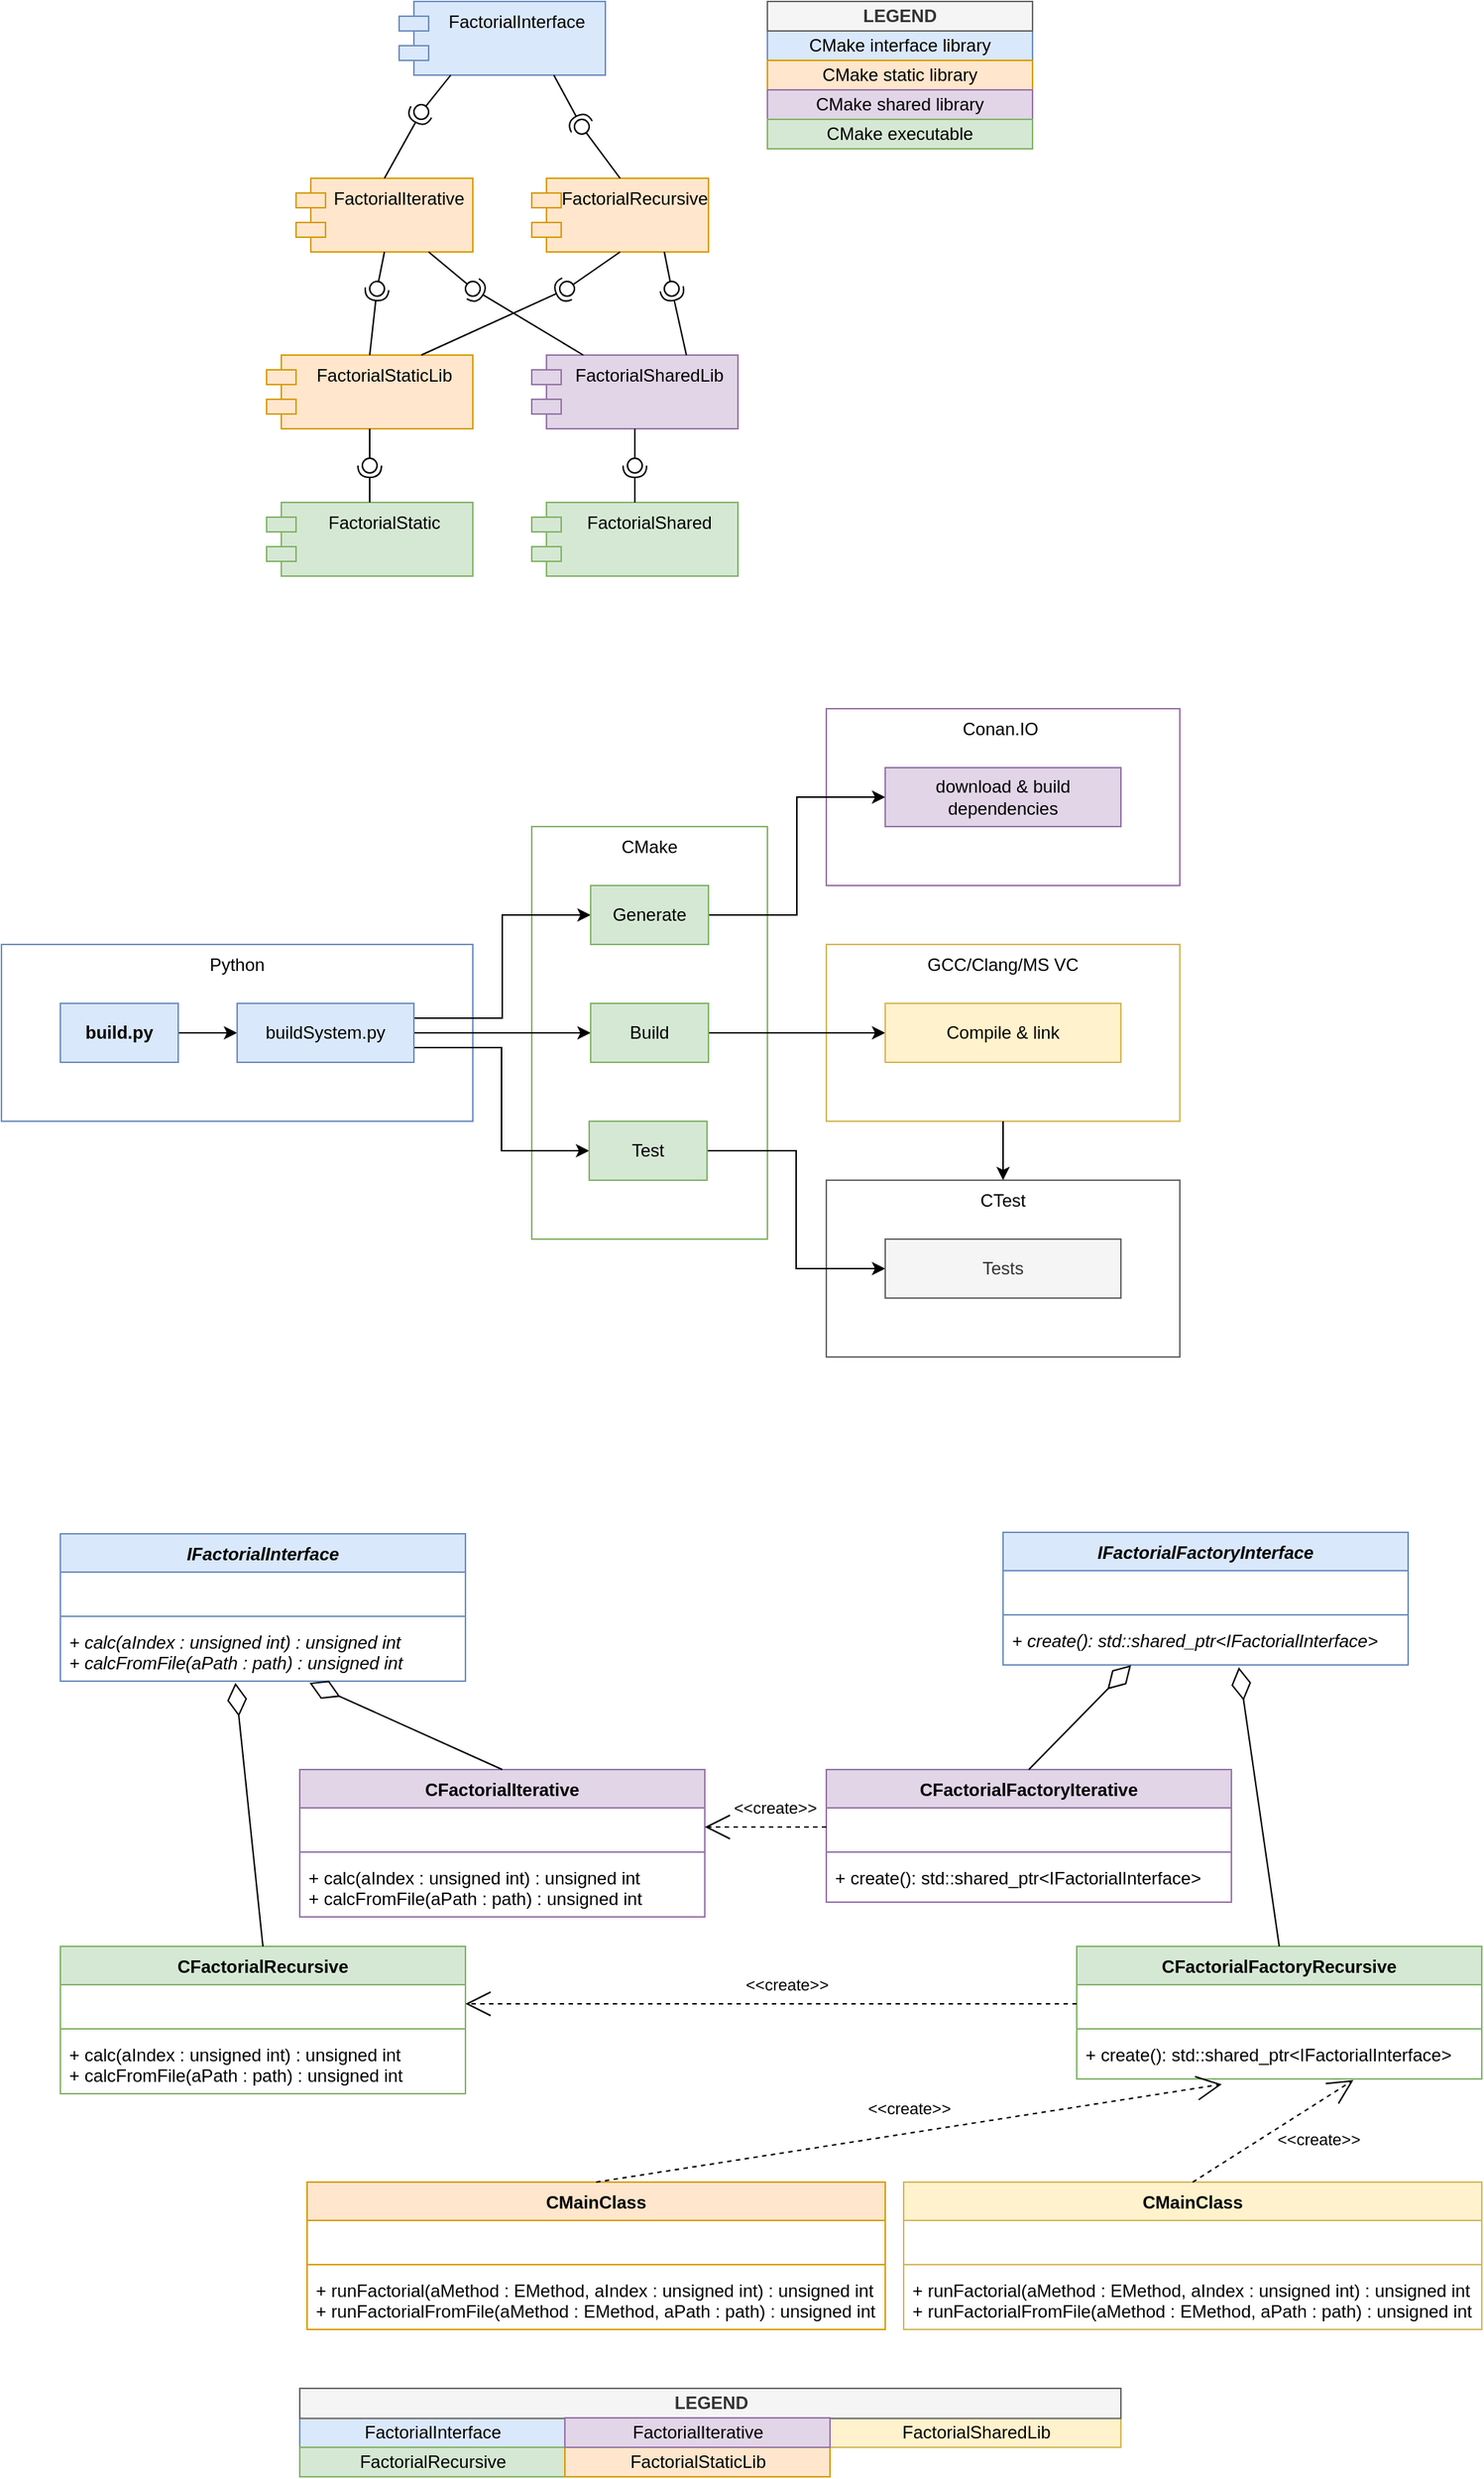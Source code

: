 <mxfile version="13.10.1" type="google"><diagram id="lInVMedUERwrtsSfpmGo" name="Page-1"><mxGraphModel dx="1221" dy="645" grid="1" gridSize="10" guides="1" tooltips="1" connect="1" arrows="1" fold="1" page="1" pageScale="1" pageWidth="827" pageHeight="1169" math="0" shadow="0"><root><mxCell id="0"/><mxCell id="1" parent="0"/><mxCell id="mzY53KdGo-DMP7qYJIg0-21" value="CTest" style="rounded=0;whiteSpace=wrap;html=1;verticalAlign=top;strokeColor=#666666;" parent="1" vertex="1"><mxGeometry x="600" y="840" width="240" height="120" as="geometry"/></mxCell><mxCell id="mzY53KdGo-DMP7qYJIg0-20" value="GCC/Clang/MS VC" style="rounded=0;whiteSpace=wrap;html=1;verticalAlign=top;strokeColor=#D6B656;" parent="1" vertex="1"><mxGeometry x="600" y="680" width="240" height="120" as="geometry"/></mxCell><mxCell id="mzY53KdGo-DMP7qYJIg0-17" value="Conan.IO&amp;nbsp;" style="rounded=0;whiteSpace=wrap;html=1;verticalAlign=top;strokeColor=#9673A6;" parent="1" vertex="1"><mxGeometry x="600" y="520" width="240" height="120" as="geometry"/></mxCell><mxCell id="mzY53KdGo-DMP7qYJIg0-12" value="CMake" style="rounded=0;whiteSpace=wrap;html=1;verticalAlign=top;strokeColor=#82B366;" parent="1" vertex="1"><mxGeometry x="400" y="600" width="160" height="280" as="geometry"/></mxCell><mxCell id="mzY53KdGo-DMP7qYJIg0-11" value="Python" style="rounded=0;whiteSpace=wrap;html=1;horizontal=1;verticalAlign=top;strokeColor=#6C8EBF;" parent="1" vertex="1"><mxGeometry x="40" y="680" width="320" height="120" as="geometry"/></mxCell><mxCell id="V7ytgwm0Fi1QXem7-BRz-1" value="FactorialShared" style="shape=module;align=left;spacingLeft=20;align=center;verticalAlign=top;fillColor=#d5e8d4;strokeColor=#82b366;" parent="1" vertex="1"><mxGeometry x="400" y="380" width="140" height="50" as="geometry"/></mxCell><mxCell id="V7ytgwm0Fi1QXem7-BRz-2" value="FactorialStatic" style="shape=module;align=left;spacingLeft=20;align=center;verticalAlign=top;fillColor=#d5e8d4;strokeColor=#82b366;" parent="1" vertex="1"><mxGeometry x="220" y="380" width="140" height="50" as="geometry"/></mxCell><mxCell id="V7ytgwm0Fi1QXem7-BRz-3" value="FactorialIterative" style="shape=module;align=left;spacingLeft=20;align=center;verticalAlign=top;fillColor=#ffe6cc;strokeColor=#d79b00;" parent="1" vertex="1"><mxGeometry x="240" y="160" width="120" height="50" as="geometry"/></mxCell><mxCell id="V7ytgwm0Fi1QXem7-BRz-4" value="FactorialInterface" style="shape=module;align=left;spacingLeft=20;align=center;verticalAlign=top;fillColor=#dae8fc;strokeColor=#6c8ebf;" parent="1" vertex="1"><mxGeometry x="310" y="40" width="140" height="50" as="geometry"/></mxCell><mxCell id="V7ytgwm0Fi1QXem7-BRz-5" value="FactorialSharedLib" style="shape=module;align=left;spacingLeft=20;align=center;verticalAlign=top;fillColor=#e1d5e7;strokeColor=#9673a6;" parent="1" vertex="1"><mxGeometry x="400" y="280" width="140" height="50" as="geometry"/></mxCell><mxCell id="V7ytgwm0Fi1QXem7-BRz-6" value="FactorialRecursive" style="shape=module;align=left;spacingLeft=20;align=center;verticalAlign=top;fillColor=#ffe6cc;strokeColor=#d79b00;" parent="1" vertex="1"><mxGeometry x="400" y="160" width="120" height="50" as="geometry"/></mxCell><mxCell id="V7ytgwm0Fi1QXem7-BRz-8" value="FactorialStaticLib" style="shape=module;align=left;spacingLeft=20;align=center;verticalAlign=top;fillColor=#ffe6cc;strokeColor=#d79b00;" parent="1" vertex="1"><mxGeometry x="220" y="280" width="140" height="50" as="geometry"/></mxCell><mxCell id="V7ytgwm0Fi1QXem7-BRz-9" value="" style="rounded=0;orthogonalLoop=1;jettySize=auto;html=1;endArrow=none;endFill=0;exitX=0.25;exitY=1;exitDx=0;exitDy=0;" parent="1" source="V7ytgwm0Fi1QXem7-BRz-4" target="V7ytgwm0Fi1QXem7-BRz-11" edge="1"><mxGeometry relative="1" as="geometry"><mxPoint x="80" y="165" as="sourcePoint"/></mxGeometry></mxCell><mxCell id="V7ytgwm0Fi1QXem7-BRz-10" value="" style="rounded=0;orthogonalLoop=1;jettySize=auto;html=1;endArrow=halfCircle;endFill=0;entryX=0.5;entryY=0.5;entryDx=0;entryDy=0;endSize=6;strokeWidth=1;exitX=0.5;exitY=0;exitDx=0;exitDy=0;" parent="1" source="V7ytgwm0Fi1QXem7-BRz-3" target="V7ytgwm0Fi1QXem7-BRz-11" edge="1"><mxGeometry relative="1" as="geometry"><mxPoint x="120" y="165" as="sourcePoint"/></mxGeometry></mxCell><mxCell id="V7ytgwm0Fi1QXem7-BRz-11" value="" style="ellipse;whiteSpace=wrap;html=1;fontFamily=Helvetica;fontSize=12;fontColor=#000000;align=center;strokeColor=#000000;fillColor=#ffffff;points=[];aspect=fixed;resizable=0;" parent="1" vertex="1"><mxGeometry x="320" y="110" width="10" height="10" as="geometry"/></mxCell><mxCell id="j9mUK_Rc50bHEVomWCn9-1" value="" style="rounded=0;orthogonalLoop=1;jettySize=auto;html=1;endArrow=none;endFill=0;exitX=0.5;exitY=0;exitDx=0;exitDy=0;" parent="1" source="V7ytgwm0Fi1QXem7-BRz-6" target="j9mUK_Rc50bHEVomWCn9-3" edge="1"><mxGeometry relative="1" as="geometry"><mxPoint x="414" y="125" as="sourcePoint"/></mxGeometry></mxCell><mxCell id="j9mUK_Rc50bHEVomWCn9-2" value="" style="rounded=0;orthogonalLoop=1;jettySize=auto;html=1;endArrow=halfCircle;endFill=0;entryX=0.5;entryY=0.5;entryDx=0;entryDy=0;endSize=6;strokeWidth=1;exitX=0.75;exitY=1;exitDx=0;exitDy=0;" parent="1" source="V7ytgwm0Fi1QXem7-BRz-4" target="j9mUK_Rc50bHEVomWCn9-3" edge="1"><mxGeometry relative="1" as="geometry"><mxPoint x="454" y="125" as="sourcePoint"/></mxGeometry></mxCell><mxCell id="j9mUK_Rc50bHEVomWCn9-3" value="" style="ellipse;whiteSpace=wrap;html=1;fontFamily=Helvetica;fontSize=12;fontColor=#000000;align=center;strokeColor=#000000;fillColor=#ffffff;points=[];aspect=fixed;resizable=0;" parent="1" vertex="1"><mxGeometry x="429" y="120" width="10" height="10" as="geometry"/></mxCell><mxCell id="j9mUK_Rc50bHEVomWCn9-4" value="" style="rounded=0;orthogonalLoop=1;jettySize=auto;html=1;endArrow=none;endFill=0;exitX=0.5;exitY=1;exitDx=0;exitDy=0;" parent="1" source="V7ytgwm0Fi1QXem7-BRz-6" target="j9mUK_Rc50bHEVomWCn9-6" edge="1"><mxGeometry relative="1" as="geometry"><mxPoint x="150" y="255" as="sourcePoint"/></mxGeometry></mxCell><mxCell id="j9mUK_Rc50bHEVomWCn9-5" value="" style="rounded=0;orthogonalLoop=1;jettySize=auto;html=1;endArrow=halfCircle;endFill=0;entryX=0.5;entryY=0.5;entryDx=0;entryDy=0;endSize=6;strokeWidth=1;exitX=0.75;exitY=0;exitDx=0;exitDy=0;" parent="1" source="V7ytgwm0Fi1QXem7-BRz-8" target="j9mUK_Rc50bHEVomWCn9-6" edge="1"><mxGeometry relative="1" as="geometry"><mxPoint x="190" y="255" as="sourcePoint"/></mxGeometry></mxCell><mxCell id="j9mUK_Rc50bHEVomWCn9-6" value="" style="ellipse;whiteSpace=wrap;html=1;fontFamily=Helvetica;fontSize=12;fontColor=#000000;align=center;strokeColor=#000000;fillColor=#ffffff;points=[];aspect=fixed;resizable=0;" parent="1" vertex="1"><mxGeometry x="419" y="230" width="10" height="10" as="geometry"/></mxCell><mxCell id="j9mUK_Rc50bHEVomWCn9-7" value="" style="rounded=0;orthogonalLoop=1;jettySize=auto;html=1;endArrow=none;endFill=0;exitX=0.75;exitY=1;exitDx=0;exitDy=0;" parent="1" source="V7ytgwm0Fi1QXem7-BRz-3" target="j9mUK_Rc50bHEVomWCn9-9" edge="1"><mxGeometry relative="1" as="geometry"><mxPoint x="190" y="255" as="sourcePoint"/></mxGeometry></mxCell><mxCell id="j9mUK_Rc50bHEVomWCn9-8" value="" style="rounded=0;orthogonalLoop=1;jettySize=auto;html=1;endArrow=halfCircle;endFill=0;entryX=0.5;entryY=0.5;entryDx=0;entryDy=0;endSize=6;strokeWidth=1;exitX=0.25;exitY=0;exitDx=0;exitDy=0;" parent="1" source="V7ytgwm0Fi1QXem7-BRz-5" target="j9mUK_Rc50bHEVomWCn9-9" edge="1"><mxGeometry relative="1" as="geometry"><mxPoint x="270" y="270" as="sourcePoint"/></mxGeometry></mxCell><mxCell id="j9mUK_Rc50bHEVomWCn9-9" value="" style="ellipse;whiteSpace=wrap;html=1;fontFamily=Helvetica;fontSize=12;fontColor=#000000;align=center;strokeColor=#000000;fillColor=#ffffff;points=[];aspect=fixed;resizable=0;" parent="1" vertex="1"><mxGeometry x="355" y="230" width="10" height="10" as="geometry"/></mxCell><mxCell id="j9mUK_Rc50bHEVomWCn9-10" value="" style="rounded=0;orthogonalLoop=1;jettySize=auto;html=1;endArrow=none;endFill=0;exitX=0.5;exitY=1;exitDx=0;exitDy=0;" parent="1" source="V7ytgwm0Fi1QXem7-BRz-3" target="j9mUK_Rc50bHEVomWCn9-12" edge="1"><mxGeometry relative="1" as="geometry"><mxPoint x="210" y="255" as="sourcePoint"/></mxGeometry></mxCell><mxCell id="j9mUK_Rc50bHEVomWCn9-11" value="" style="rounded=0;orthogonalLoop=1;jettySize=auto;html=1;endArrow=halfCircle;endFill=0;entryX=0.5;entryY=0.5;entryDx=0;entryDy=0;endSize=6;strokeWidth=1;exitX=0.5;exitY=0;exitDx=0;exitDy=0;" parent="1" source="V7ytgwm0Fi1QXem7-BRz-8" target="j9mUK_Rc50bHEVomWCn9-12" edge="1"><mxGeometry relative="1" as="geometry"><mxPoint x="250" y="255" as="sourcePoint"/></mxGeometry></mxCell><mxCell id="j9mUK_Rc50bHEVomWCn9-12" value="" style="ellipse;whiteSpace=wrap;html=1;fontFamily=Helvetica;fontSize=12;fontColor=#000000;align=center;strokeColor=#000000;fillColor=#ffffff;points=[];aspect=fixed;resizable=0;" parent="1" vertex="1"><mxGeometry x="290" y="230" width="10" height="10" as="geometry"/></mxCell><mxCell id="j9mUK_Rc50bHEVomWCn9-13" value="" style="rounded=0;orthogonalLoop=1;jettySize=auto;html=1;endArrow=none;endFill=0;exitX=0.75;exitY=1;exitDx=0;exitDy=0;" parent="1" source="V7ytgwm0Fi1QXem7-BRz-6" target="j9mUK_Rc50bHEVomWCn9-15" edge="1"><mxGeometry relative="1" as="geometry"><mxPoint x="560" y="265" as="sourcePoint"/></mxGeometry></mxCell><mxCell id="j9mUK_Rc50bHEVomWCn9-14" value="" style="rounded=0;orthogonalLoop=1;jettySize=auto;html=1;endArrow=halfCircle;endFill=0;entryX=0.5;entryY=0.5;entryDx=0;entryDy=0;endSize=6;strokeWidth=1;exitX=0.75;exitY=0;exitDx=0;exitDy=0;" parent="1" source="V7ytgwm0Fi1QXem7-BRz-5" target="j9mUK_Rc50bHEVomWCn9-15" edge="1"><mxGeometry relative="1" as="geometry"><mxPoint x="600" y="265" as="sourcePoint"/></mxGeometry></mxCell><mxCell id="j9mUK_Rc50bHEVomWCn9-15" value="" style="ellipse;whiteSpace=wrap;html=1;fontFamily=Helvetica;fontSize=12;fontColor=#000000;align=center;strokeColor=#000000;fillColor=#ffffff;points=[];aspect=fixed;resizable=0;" parent="1" vertex="1"><mxGeometry x="490" y="230" width="10" height="10" as="geometry"/></mxCell><mxCell id="j9mUK_Rc50bHEVomWCn9-16" value="" style="rounded=0;orthogonalLoop=1;jettySize=auto;html=1;endArrow=none;endFill=0;exitX=0.5;exitY=1;exitDx=0;exitDy=0;" parent="1" source="V7ytgwm0Fi1QXem7-BRz-8" target="j9mUK_Rc50bHEVomWCn9-18" edge="1"><mxGeometry relative="1" as="geometry"><mxPoint x="160" y="405" as="sourcePoint"/></mxGeometry></mxCell><mxCell id="j9mUK_Rc50bHEVomWCn9-17" value="" style="rounded=0;orthogonalLoop=1;jettySize=auto;html=1;endArrow=halfCircle;endFill=0;entryX=0.5;entryY=0.5;entryDx=0;entryDy=0;endSize=6;strokeWidth=1;exitX=0.5;exitY=0;exitDx=0;exitDy=0;" parent="1" source="V7ytgwm0Fi1QXem7-BRz-2" target="j9mUK_Rc50bHEVomWCn9-18" edge="1"><mxGeometry relative="1" as="geometry"><mxPoint x="200" y="405" as="sourcePoint"/></mxGeometry></mxCell><mxCell id="j9mUK_Rc50bHEVomWCn9-18" value="" style="ellipse;whiteSpace=wrap;html=1;fontFamily=Helvetica;fontSize=12;fontColor=#000000;align=center;strokeColor=#000000;fillColor=#ffffff;points=[];aspect=fixed;resizable=0;" parent="1" vertex="1"><mxGeometry x="285" y="350" width="10" height="10" as="geometry"/></mxCell><mxCell id="j9mUK_Rc50bHEVomWCn9-19" value="" style="rounded=0;orthogonalLoop=1;jettySize=auto;html=1;endArrow=none;endFill=0;exitX=0.5;exitY=1;exitDx=0;exitDy=0;" parent="1" source="V7ytgwm0Fi1QXem7-BRz-5" target="j9mUK_Rc50bHEVomWCn9-21" edge="1"><mxGeometry relative="1" as="geometry"><mxPoint x="429" y="465" as="sourcePoint"/></mxGeometry></mxCell><mxCell id="j9mUK_Rc50bHEVomWCn9-20" value="" style="rounded=0;orthogonalLoop=1;jettySize=auto;html=1;endArrow=halfCircle;endFill=0;entryX=0.5;entryY=0.5;entryDx=0;entryDy=0;endSize=6;strokeWidth=1;exitX=0.5;exitY=0;exitDx=0;exitDy=0;" parent="1" source="V7ytgwm0Fi1QXem7-BRz-1" target="j9mUK_Rc50bHEVomWCn9-21" edge="1"><mxGeometry relative="1" as="geometry"><mxPoint x="469" y="465" as="sourcePoint"/></mxGeometry></mxCell><mxCell id="j9mUK_Rc50bHEVomWCn9-21" value="" style="ellipse;whiteSpace=wrap;html=1;fontFamily=Helvetica;fontSize=12;fontColor=#000000;align=center;strokeColor=#000000;fillColor=#ffffff;points=[];aspect=fixed;resizable=0;" parent="1" vertex="1"><mxGeometry x="465" y="350" width="10" height="10" as="geometry"/></mxCell><mxCell id="j9mUK_Rc50bHEVomWCn9-22" value="CMake interface library" style="text;html=1;strokeColor=#6c8ebf;fillColor=#dae8fc;align=center;verticalAlign=middle;whiteSpace=wrap;rounded=0;" parent="1" vertex="1"><mxGeometry x="560" y="60" width="180" height="20" as="geometry"/></mxCell><mxCell id="j9mUK_Rc50bHEVomWCn9-23" value="CMake static library" style="text;html=1;strokeColor=#d79b00;fillColor=#ffe6cc;align=center;verticalAlign=middle;whiteSpace=wrap;rounded=0;" parent="1" vertex="1"><mxGeometry x="560" y="80" width="180" height="20" as="geometry"/></mxCell><mxCell id="j9mUK_Rc50bHEVomWCn9-24" value="CMake shared library" style="text;html=1;strokeColor=#9673a6;fillColor=#e1d5e7;align=center;verticalAlign=middle;whiteSpace=wrap;rounded=0;" parent="1" vertex="1"><mxGeometry x="560" y="100" width="180" height="20" as="geometry"/></mxCell><mxCell id="j9mUK_Rc50bHEVomWCn9-25" value="CMake executable" style="text;html=1;strokeColor=#82b366;fillColor=#d5e8d4;align=center;verticalAlign=middle;whiteSpace=wrap;rounded=0;" parent="1" vertex="1"><mxGeometry x="560" y="120" width="180" height="20" as="geometry"/></mxCell><mxCell id="j9mUK_Rc50bHEVomWCn9-26" value="LEGEND" style="text;html=1;align=center;verticalAlign=middle;whiteSpace=wrap;rounded=0;fillColor=#f5f5f5;strokeColor=#666666;fontColor=#333333;fontStyle=1" parent="1" vertex="1"><mxGeometry x="560" y="40" width="180" height="20" as="geometry"/></mxCell><mxCell id="mzY53KdGo-DMP7qYJIg0-10" style="edgeStyle=orthogonalEdgeStyle;rounded=0;orthogonalLoop=1;jettySize=auto;html=1;exitX=1;exitY=0.5;exitDx=0;exitDy=0;entryX=0;entryY=0.5;entryDx=0;entryDy=0;" parent="1" source="mzY53KdGo-DMP7qYJIg0-1" target="mzY53KdGo-DMP7qYJIg0-2" edge="1"><mxGeometry relative="1" as="geometry"/></mxCell><mxCell id="mzY53KdGo-DMP7qYJIg0-1" value="build.py" style="rounded=0;whiteSpace=wrap;html=1;fillColor=#dae8fc;strokeColor=#6c8ebf;fontStyle=1" parent="1" vertex="1"><mxGeometry x="80" y="720" width="80" height="40" as="geometry"/></mxCell><mxCell id="mzY53KdGo-DMP7qYJIg0-14" style="edgeStyle=orthogonalEdgeStyle;rounded=0;orthogonalLoop=1;jettySize=auto;html=1;exitX=1;exitY=0.25;exitDx=0;exitDy=0;entryX=0;entryY=0.5;entryDx=0;entryDy=0;" parent="1" source="mzY53KdGo-DMP7qYJIg0-2" target="mzY53KdGo-DMP7qYJIg0-3" edge="1"><mxGeometry relative="1" as="geometry"/></mxCell><mxCell id="mzY53KdGo-DMP7qYJIg0-15" style="edgeStyle=orthogonalEdgeStyle;rounded=0;orthogonalLoop=1;jettySize=auto;html=1;exitX=1;exitY=0.5;exitDx=0;exitDy=0;entryX=0;entryY=0.5;entryDx=0;entryDy=0;" parent="1" source="mzY53KdGo-DMP7qYJIg0-2" target="mzY53KdGo-DMP7qYJIg0-6" edge="1"><mxGeometry relative="1" as="geometry"/></mxCell><mxCell id="mzY53KdGo-DMP7qYJIg0-16" style="edgeStyle=orthogonalEdgeStyle;rounded=0;orthogonalLoop=1;jettySize=auto;html=1;exitX=1;exitY=0.75;exitDx=0;exitDy=0;entryX=0;entryY=0.5;entryDx=0;entryDy=0;" parent="1" source="mzY53KdGo-DMP7qYJIg0-2" target="mzY53KdGo-DMP7qYJIg0-8" edge="1"><mxGeometry relative="1" as="geometry"/></mxCell><mxCell id="mzY53KdGo-DMP7qYJIg0-2" value="buildSystem.py" style="rounded=0;whiteSpace=wrap;html=1;fillColor=#dae8fc;strokeColor=#6c8ebf;" parent="1" vertex="1"><mxGeometry x="200" y="720" width="120" height="40" as="geometry"/></mxCell><mxCell id="mzY53KdGo-DMP7qYJIg0-18" style="edgeStyle=orthogonalEdgeStyle;rounded=0;orthogonalLoop=1;jettySize=auto;html=1;exitX=1;exitY=0.5;exitDx=0;exitDy=0;entryX=0;entryY=0.5;entryDx=0;entryDy=0;" parent="1" source="mzY53KdGo-DMP7qYJIg0-3" target="mzY53KdGo-DMP7qYJIg0-4" edge="1"><mxGeometry relative="1" as="geometry"/></mxCell><mxCell id="mzY53KdGo-DMP7qYJIg0-3" value="Generate" style="rounded=0;whiteSpace=wrap;html=1;fillColor=#d5e8d4;strokeColor=#82b366;" parent="1" vertex="1"><mxGeometry x="440" y="640" width="80" height="40" as="geometry"/></mxCell><mxCell id="mzY53KdGo-DMP7qYJIg0-4" value="download &amp;amp; build dependencies" style="rounded=0;whiteSpace=wrap;html=1;fillColor=#e1d5e7;strokeColor=#9673a6;" parent="1" vertex="1"><mxGeometry x="640" y="560" width="160" height="40" as="geometry"/></mxCell><mxCell id="mzY53KdGo-DMP7qYJIg0-19" style="edgeStyle=orthogonalEdgeStyle;rounded=0;orthogonalLoop=1;jettySize=auto;html=1;exitX=1;exitY=0.5;exitDx=0;exitDy=0;entryX=0;entryY=0.5;entryDx=0;entryDy=0;" parent="1" source="mzY53KdGo-DMP7qYJIg0-6" target="mzY53KdGo-DMP7qYJIg0-7" edge="1"><mxGeometry relative="1" as="geometry"/></mxCell><mxCell id="mzY53KdGo-DMP7qYJIg0-6" value="Build" style="rounded=0;whiteSpace=wrap;html=1;fillColor=#d5e8d4;strokeColor=#82b366;" parent="1" vertex="1"><mxGeometry x="440" y="720" width="80" height="40" as="geometry"/></mxCell><mxCell id="mzY53KdGo-DMP7qYJIg0-7" value="Compile &amp;amp; link" style="rounded=0;whiteSpace=wrap;html=1;fillColor=#fff2cc;strokeColor=#d6b656;" parent="1" vertex="1"><mxGeometry x="640" y="720" width="160" height="40" as="geometry"/></mxCell><mxCell id="mzY53KdGo-DMP7qYJIg0-22" style="edgeStyle=orthogonalEdgeStyle;rounded=0;orthogonalLoop=1;jettySize=auto;html=1;exitX=1;exitY=0.5;exitDx=0;exitDy=0;entryX=0;entryY=0.5;entryDx=0;entryDy=0;" parent="1" source="mzY53KdGo-DMP7qYJIg0-8" target="mzY53KdGo-DMP7qYJIg0-9" edge="1"><mxGeometry relative="1" as="geometry"/></mxCell><mxCell id="mzY53KdGo-DMP7qYJIg0-8" value="Test" style="rounded=0;whiteSpace=wrap;html=1;fillColor=#d5e8d4;strokeColor=#82b366;" parent="1" vertex="1"><mxGeometry x="439" y="800" width="80" height="40" as="geometry"/></mxCell><mxCell id="mzY53KdGo-DMP7qYJIg0-9" value="Tests" style="rounded=0;whiteSpace=wrap;html=1;fillColor=#f5f5f5;strokeColor=#666666;fontColor=#333333;" parent="1" vertex="1"><mxGeometry x="640" y="880" width="160" height="40" as="geometry"/></mxCell><mxCell id="mzY53KdGo-DMP7qYJIg0-23" value="" style="endArrow=classic;html=1;entryX=0.5;entryY=0;entryDx=0;entryDy=0;exitX=0.5;exitY=1;exitDx=0;exitDy=0;" parent="1" source="mzY53KdGo-DMP7qYJIg0-20" target="mzY53KdGo-DMP7qYJIg0-21" edge="1"><mxGeometry width="50" height="50" relative="1" as="geometry"><mxPoint x="680" y="820" as="sourcePoint"/><mxPoint x="440" y="910" as="targetPoint"/></mxGeometry></mxCell><mxCell id="tCvfbF3onOK0GMTg5UlH-1" value="IFactorialInterface" style="swimlane;fontStyle=3;align=center;verticalAlign=top;childLayout=stackLayout;horizontal=1;startSize=26;horizontalStack=0;resizeParent=1;resizeParentMax=0;resizeLast=0;collapsible=1;marginBottom=0;fillColor=#dae8fc;strokeColor=#6c8ebf;" vertex="1" parent="1"><mxGeometry x="80" y="1080" width="275" height="100" as="geometry"/></mxCell><mxCell id="tCvfbF3onOK0GMTg5UlH-2" value=" " style="text;strokeColor=none;fillColor=none;align=left;verticalAlign=top;spacingLeft=4;spacingRight=4;overflow=hidden;rotatable=0;points=[[0,0.5],[1,0.5]];portConstraint=eastwest;" vertex="1" parent="tCvfbF3onOK0GMTg5UlH-1"><mxGeometry y="26" width="275" height="26" as="geometry"/></mxCell><mxCell id="tCvfbF3onOK0GMTg5UlH-3" value="" style="line;strokeWidth=1;fillColor=#dae8fc;align=left;verticalAlign=middle;spacingTop=-1;spacingLeft=3;spacingRight=3;rotatable=0;labelPosition=right;points=[];portConstraint=eastwest;strokeColor=#6c8ebf;" vertex="1" parent="tCvfbF3onOK0GMTg5UlH-1"><mxGeometry y="52" width="275" height="8" as="geometry"/></mxCell><mxCell id="tCvfbF3onOK0GMTg5UlH-4" value="+ calc(aIndex : unsigned int) : unsigned int&#10;+ calcFromFile(aPath : path) : unsigned int" style="text;strokeColor=none;fillColor=none;align=left;verticalAlign=top;spacingLeft=4;spacingRight=4;overflow=hidden;rotatable=0;points=[[0,0.5],[1,0.5]];portConstraint=eastwest;fontStyle=2" vertex="1" parent="tCvfbF3onOK0GMTg5UlH-1"><mxGeometry y="60" width="275" height="40" as="geometry"/></mxCell><mxCell id="tCvfbF3onOK0GMTg5UlH-5" value="IFactorialFactoryInterface" style="swimlane;fontStyle=3;align=center;verticalAlign=top;childLayout=stackLayout;horizontal=1;startSize=26;horizontalStack=0;resizeParent=1;resizeParentMax=0;resizeLast=0;collapsible=1;marginBottom=0;fillColor=#dae8fc;strokeColor=#6c8ebf;" vertex="1" parent="1"><mxGeometry x="720" y="1079" width="275" height="90" as="geometry"/></mxCell><mxCell id="tCvfbF3onOK0GMTg5UlH-6" value=" " style="text;align=left;verticalAlign=top;spacingLeft=4;spacingRight=4;overflow=hidden;rotatable=0;points=[[0,0.5],[1,0.5]];portConstraint=eastwest;" vertex="1" parent="tCvfbF3onOK0GMTg5UlH-5"><mxGeometry y="26" width="275" height="26" as="geometry"/></mxCell><mxCell id="tCvfbF3onOK0GMTg5UlH-7" value="" style="line;strokeWidth=1;fillColor=#dae8fc;align=left;verticalAlign=middle;spacingTop=-1;spacingLeft=3;spacingRight=3;rotatable=0;labelPosition=right;points=[];portConstraint=eastwest;strokeColor=#6c8ebf;" vertex="1" parent="tCvfbF3onOK0GMTg5UlH-5"><mxGeometry y="52" width="275" height="8" as="geometry"/></mxCell><mxCell id="tCvfbF3onOK0GMTg5UlH-8" value="+ create(): std::shared_ptr&lt;IFactorialInterface&gt;" style="text;align=left;verticalAlign=top;spacingLeft=4;spacingRight=4;overflow=hidden;rotatable=0;points=[[0,0.5],[1,0.5]];portConstraint=eastwest;fontStyle=2" vertex="1" parent="tCvfbF3onOK0GMTg5UlH-5"><mxGeometry y="60" width="275" height="30" as="geometry"/></mxCell><mxCell id="tCvfbF3onOK0GMTg5UlH-9" value="CFactorialFactoryIterative" style="swimlane;fontStyle=1;align=center;verticalAlign=top;childLayout=stackLayout;horizontal=1;startSize=26;horizontalStack=0;resizeParent=1;resizeParentMax=0;resizeLast=0;collapsible=1;marginBottom=0;fillColor=#e1d5e7;strokeColor=#9673a6;" vertex="1" parent="1"><mxGeometry x="600" y="1240" width="275" height="90" as="geometry"/></mxCell><mxCell id="tCvfbF3onOK0GMTg5UlH-10" value=" " style="text;strokeColor=none;fillColor=none;align=left;verticalAlign=top;spacingLeft=4;spacingRight=4;overflow=hidden;rotatable=0;points=[[0,0.5],[1,0.5]];portConstraint=eastwest;" vertex="1" parent="tCvfbF3onOK0GMTg5UlH-9"><mxGeometry y="26" width="275" height="26" as="geometry"/></mxCell><mxCell id="tCvfbF3onOK0GMTg5UlH-11" value="" style="line;strokeWidth=1;fillColor=#e1d5e7;align=left;verticalAlign=middle;spacingTop=-1;spacingLeft=3;spacingRight=3;rotatable=0;labelPosition=right;points=[];portConstraint=eastwest;strokeColor=#9673a6;" vertex="1" parent="tCvfbF3onOK0GMTg5UlH-9"><mxGeometry y="52" width="275" height="8" as="geometry"/></mxCell><mxCell id="tCvfbF3onOK0GMTg5UlH-12" value="+ create(): std::shared_ptr&lt;IFactorialInterface&gt;" style="text;strokeColor=none;fillColor=none;align=left;verticalAlign=top;spacingLeft=4;spacingRight=4;overflow=hidden;rotatable=0;points=[[0,0.5],[1,0.5]];portConstraint=eastwest;fontStyle=0" vertex="1" parent="tCvfbF3onOK0GMTg5UlH-9"><mxGeometry y="60" width="275" height="30" as="geometry"/></mxCell><mxCell id="tCvfbF3onOK0GMTg5UlH-13" value="CFactorialFactoryRecursive" style="swimlane;fontStyle=1;align=center;verticalAlign=top;childLayout=stackLayout;horizontal=1;startSize=26;horizontalStack=0;resizeParent=1;resizeParentMax=0;resizeLast=0;collapsible=1;marginBottom=0;fillColor=#d5e8d4;strokeColor=#82b366;" vertex="1" parent="1"><mxGeometry x="770" y="1360" width="275" height="90" as="geometry"/></mxCell><mxCell id="tCvfbF3onOK0GMTg5UlH-14" value=" " style="text;strokeColor=none;fillColor=none;align=left;verticalAlign=top;spacingLeft=4;spacingRight=4;overflow=hidden;rotatable=0;points=[[0,0.5],[1,0.5]];portConstraint=eastwest;" vertex="1" parent="tCvfbF3onOK0GMTg5UlH-13"><mxGeometry y="26" width="275" height="26" as="geometry"/></mxCell><mxCell id="tCvfbF3onOK0GMTg5UlH-15" value="" style="line;strokeWidth=1;fillColor=#d5e8d4;align=left;verticalAlign=middle;spacingTop=-1;spacingLeft=3;spacingRight=3;rotatable=0;labelPosition=right;points=[];portConstraint=eastwest;strokeColor=#82b366;" vertex="1" parent="tCvfbF3onOK0GMTg5UlH-13"><mxGeometry y="52" width="275" height="8" as="geometry"/></mxCell><mxCell id="tCvfbF3onOK0GMTg5UlH-16" value="+ create(): std::shared_ptr&lt;IFactorialInterface&gt;" style="text;strokeColor=none;fillColor=none;align=left;verticalAlign=top;spacingLeft=4;spacingRight=4;overflow=hidden;rotatable=0;points=[[0,0.5],[1,0.5]];portConstraint=eastwest;fontStyle=0" vertex="1" parent="tCvfbF3onOK0GMTg5UlH-13"><mxGeometry y="60" width="275" height="30" as="geometry"/></mxCell><mxCell id="tCvfbF3onOK0GMTg5UlH-17" value="CFactorialIterative" style="swimlane;fontStyle=1;align=center;verticalAlign=top;childLayout=stackLayout;horizontal=1;startSize=26;horizontalStack=0;resizeParent=1;resizeParentMax=0;resizeLast=0;collapsible=1;marginBottom=0;fillColor=#e1d5e7;strokeColor=#9673a6;" vertex="1" parent="1"><mxGeometry x="242.5" y="1240" width="275" height="100" as="geometry"/></mxCell><mxCell id="tCvfbF3onOK0GMTg5UlH-18" value=" " style="text;strokeColor=none;fillColor=none;align=left;verticalAlign=top;spacingLeft=4;spacingRight=4;overflow=hidden;rotatable=0;points=[[0,0.5],[1,0.5]];portConstraint=eastwest;" vertex="1" parent="tCvfbF3onOK0GMTg5UlH-17"><mxGeometry y="26" width="275" height="26" as="geometry"/></mxCell><mxCell id="tCvfbF3onOK0GMTg5UlH-19" value="" style="line;strokeWidth=1;fillColor=#e1d5e7;align=left;verticalAlign=middle;spacingTop=-1;spacingLeft=3;spacingRight=3;rotatable=0;labelPosition=right;points=[];portConstraint=eastwest;strokeColor=#9673a6;" vertex="1" parent="tCvfbF3onOK0GMTg5UlH-17"><mxGeometry y="52" width="275" height="8" as="geometry"/></mxCell><mxCell id="tCvfbF3onOK0GMTg5UlH-20" value="+ calc(aIndex : unsigned int) : unsigned int&#10;+ calcFromFile(aPath : path) : unsigned int" style="text;strokeColor=none;fillColor=none;align=left;verticalAlign=top;spacingLeft=4;spacingRight=4;overflow=hidden;rotatable=0;points=[[0,0.5],[1,0.5]];portConstraint=eastwest;fontStyle=0" vertex="1" parent="tCvfbF3onOK0GMTg5UlH-17"><mxGeometry y="60" width="275" height="40" as="geometry"/></mxCell><mxCell id="tCvfbF3onOK0GMTg5UlH-21" value="CFactorialRecursive" style="swimlane;fontStyle=1;align=center;verticalAlign=top;childLayout=stackLayout;horizontal=1;startSize=26;horizontalStack=0;resizeParent=1;resizeParentMax=0;resizeLast=0;collapsible=1;marginBottom=0;fillColor=#d5e8d4;strokeColor=#82b366;" vertex="1" parent="1"><mxGeometry x="80" y="1360" width="275" height="100" as="geometry"/></mxCell><mxCell id="tCvfbF3onOK0GMTg5UlH-22" value=" " style="text;strokeColor=none;fillColor=none;align=left;verticalAlign=top;spacingLeft=4;spacingRight=4;overflow=hidden;rotatable=0;points=[[0,0.5],[1,0.5]];portConstraint=eastwest;" vertex="1" parent="tCvfbF3onOK0GMTg5UlH-21"><mxGeometry y="26" width="275" height="26" as="geometry"/></mxCell><mxCell id="tCvfbF3onOK0GMTg5UlH-23" value="" style="line;strokeWidth=1;fillColor=#d5e8d4;align=left;verticalAlign=middle;spacingTop=-1;spacingLeft=3;spacingRight=3;rotatable=0;labelPosition=right;points=[];portConstraint=eastwest;strokeColor=#82b366;" vertex="1" parent="tCvfbF3onOK0GMTg5UlH-21"><mxGeometry y="52" width="275" height="8" as="geometry"/></mxCell><mxCell id="tCvfbF3onOK0GMTg5UlH-24" value="+ calc(aIndex : unsigned int) : unsigned int&#10;+ calcFromFile(aPath : path) : unsigned int" style="text;strokeColor=none;fillColor=none;align=left;verticalAlign=top;spacingLeft=4;spacingRight=4;overflow=hidden;rotatable=0;points=[[0,0.5],[1,0.5]];portConstraint=eastwest;fontStyle=0" vertex="1" parent="tCvfbF3onOK0GMTg5UlH-21"><mxGeometry y="60" width="275" height="40" as="geometry"/></mxCell><mxCell id="tCvfbF3onOK0GMTg5UlH-25" value="CMainClass" style="swimlane;fontStyle=1;align=center;verticalAlign=top;childLayout=stackLayout;horizontal=1;startSize=26;horizontalStack=0;resizeParent=1;resizeParentMax=0;resizeLast=0;collapsible=1;marginBottom=0;fillColor=#ffe6cc;strokeColor=#d79b00;" vertex="1" parent="1"><mxGeometry x="247.5" y="1520" width="392.5" height="100" as="geometry"/></mxCell><mxCell id="tCvfbF3onOK0GMTg5UlH-26" value=" " style="text;strokeColor=none;fillColor=none;align=left;verticalAlign=top;spacingLeft=4;spacingRight=4;overflow=hidden;rotatable=0;points=[[0,0.5],[1,0.5]];portConstraint=eastwest;" vertex="1" parent="tCvfbF3onOK0GMTg5UlH-25"><mxGeometry y="26" width="392.5" height="26" as="geometry"/></mxCell><mxCell id="tCvfbF3onOK0GMTg5UlH-27" value="" style="line;strokeWidth=1;fillColor=#ffe6cc;align=left;verticalAlign=middle;spacingTop=-1;spacingLeft=3;spacingRight=3;rotatable=0;labelPosition=right;points=[];portConstraint=eastwest;strokeColor=#d79b00;" vertex="1" parent="tCvfbF3onOK0GMTg5UlH-25"><mxGeometry y="52" width="392.5" height="8" as="geometry"/></mxCell><mxCell id="tCvfbF3onOK0GMTg5UlH-28" value="+ runFactorial(aMethod : EMethod, aIndex : unsigned int) : unsigned int&#10;+ runFactorialFromFile(aMethod : EMethod, aPath : path) : unsigned int" style="text;strokeColor=none;fillColor=none;align=left;verticalAlign=top;spacingLeft=4;spacingRight=4;overflow=hidden;rotatable=0;points=[[0,0.5],[1,0.5]];portConstraint=eastwest;fontStyle=0" vertex="1" parent="tCvfbF3onOK0GMTg5UlH-25"><mxGeometry y="60" width="392.5" height="40" as="geometry"/></mxCell><mxCell id="tCvfbF3onOK0GMTg5UlH-29" value="CMainClass" style="swimlane;fontStyle=1;align=center;verticalAlign=top;childLayout=stackLayout;horizontal=1;startSize=26;horizontalStack=0;resizeParent=1;resizeParentMax=0;resizeLast=0;collapsible=1;marginBottom=0;fillColor=#fff2cc;strokeColor=#d6b656;" vertex="1" parent="1"><mxGeometry x="652.5" y="1520" width="392.5" height="100" as="geometry"/></mxCell><mxCell id="tCvfbF3onOK0GMTg5UlH-30" value=" " style="text;strokeColor=none;fillColor=none;align=left;verticalAlign=top;spacingLeft=4;spacingRight=4;overflow=hidden;rotatable=0;points=[[0,0.5],[1,0.5]];portConstraint=eastwest;" vertex="1" parent="tCvfbF3onOK0GMTg5UlH-29"><mxGeometry y="26" width="392.5" height="26" as="geometry"/></mxCell><mxCell id="tCvfbF3onOK0GMTg5UlH-31" value="" style="line;strokeWidth=1;fillColor=#fff2cc;align=left;verticalAlign=middle;spacingTop=-1;spacingLeft=3;spacingRight=3;rotatable=0;labelPosition=right;points=[];portConstraint=eastwest;strokeColor=#d6b656;" vertex="1" parent="tCvfbF3onOK0GMTg5UlH-29"><mxGeometry y="52" width="392.5" height="8" as="geometry"/></mxCell><mxCell id="tCvfbF3onOK0GMTg5UlH-32" value="+ runFactorial(aMethod : EMethod, aIndex : unsigned int) : unsigned int&#10;+ runFactorialFromFile(aMethod : EMethod, aPath : path) : unsigned int" style="text;strokeColor=none;fillColor=none;align=left;verticalAlign=top;spacingLeft=4;spacingRight=4;overflow=hidden;rotatable=0;points=[[0,0.5],[1,0.5]];portConstraint=eastwest;fontStyle=0" vertex="1" parent="tCvfbF3onOK0GMTg5UlH-29"><mxGeometry y="60" width="392.5" height="40" as="geometry"/></mxCell><mxCell id="tCvfbF3onOK0GMTg5UlH-33" value="" style="endArrow=diamondThin;html=1;exitX=0.5;exitY=0;exitDx=0;exitDy=0;entryX=0.316;entryY=1.006;entryDx=0;entryDy=0;entryPerimeter=0;endFill=0;startSize=10;endSize=20;" edge="1" parent="1" source="tCvfbF3onOK0GMTg5UlH-9" target="tCvfbF3onOK0GMTg5UlH-8"><mxGeometry width="50" height="50" relative="1" as="geometry"><mxPoint x="1000" y="1300" as="sourcePoint"/><mxPoint x="1050" y="1250" as="targetPoint"/></mxGeometry></mxCell><mxCell id="tCvfbF3onOK0GMTg5UlH-34" value="" style="endArrow=diamondThin;html=1;exitX=0.5;exitY=0;exitDx=0;exitDy=0;entryX=0.582;entryY=1.052;entryDx=0;entryDy=0;entryPerimeter=0;endFill=0;startSize=10;endSize=20;" edge="1" parent="1" source="tCvfbF3onOK0GMTg5UlH-13" target="tCvfbF3onOK0GMTg5UlH-8"><mxGeometry width="50" height="50" relative="1" as="geometry"><mxPoint x="757.5" y="1270" as="sourcePoint"/><mxPoint x="886.9" y="1200.18" as="targetPoint"/></mxGeometry></mxCell><mxCell id="tCvfbF3onOK0GMTg5UlH-35" value="" style="endArrow=diamondThin;html=1;exitX=0.5;exitY=0;exitDx=0;exitDy=0;entryX=0.615;entryY=1.029;entryDx=0;entryDy=0;entryPerimeter=0;endFill=0;startSize=10;endSize=20;" edge="1" parent="1" source="tCvfbF3onOK0GMTg5UlH-17" target="tCvfbF3onOK0GMTg5UlH-4"><mxGeometry width="50" height="50" relative="1" as="geometry"><mxPoint x="717.5" y="1270" as="sourcePoint"/><mxPoint x="846.9" y="1200.18" as="targetPoint"/></mxGeometry></mxCell><mxCell id="tCvfbF3onOK0GMTg5UlH-36" value="" style="endArrow=diamondThin;html=1;exitX=0.5;exitY=0;exitDx=0;exitDy=0;entryX=0.432;entryY=1.029;entryDx=0;entryDy=0;entryPerimeter=0;endFill=0;startSize=10;endSize=20;" edge="1" parent="1" source="tCvfbF3onOK0GMTg5UlH-21" target="tCvfbF3onOK0GMTg5UlH-4"><mxGeometry width="50" height="50" relative="1" as="geometry"><mxPoint x="407.5" y="1270" as="sourcePoint"/><mxPoint x="291.625" y="1206.16" as="targetPoint"/></mxGeometry></mxCell><mxCell id="tCvfbF3onOK0GMTg5UlH-37" value="" style="endArrow=open;html=1;entryX=1;entryY=0.5;entryDx=0;entryDy=0;exitX=0;exitY=0.5;exitDx=0;exitDy=0;endSize=15;dashed=1;endFill=0;" edge="1" parent="1" source="tCvfbF3onOK0GMTg5UlH-10" target="tCvfbF3onOK0GMTg5UlH-18"><mxGeometry width="50" height="50" relative="1" as="geometry"><mxPoint x="570" y="1470" as="sourcePoint"/><mxPoint x="620" y="1420" as="targetPoint"/></mxGeometry></mxCell><mxCell id="tCvfbF3onOK0GMTg5UlH-43" value="&amp;lt;&amp;lt;create&amp;gt;&amp;gt;" style="edgeLabel;html=1;align=center;verticalAlign=middle;resizable=0;points=[];" vertex="1" connectable="0" parent="tCvfbF3onOK0GMTg5UlH-37"><mxGeometry x="-0.145" y="-1" relative="1" as="geometry"><mxPoint y="-12" as="offset"/></mxGeometry></mxCell><mxCell id="tCvfbF3onOK0GMTg5UlH-39" value="" style="endArrow=open;html=1;entryX=1;entryY=0.5;entryDx=0;entryDy=0;exitX=0;exitY=0.5;exitDx=0;exitDy=0;endSize=15;dashed=1;endFill=0;" edge="1" parent="1" source="tCvfbF3onOK0GMTg5UlH-14" target="tCvfbF3onOK0GMTg5UlH-22"><mxGeometry width="50" height="50" relative="1" as="geometry"><mxPoint x="622.5" y="1400" as="sourcePoint"/><mxPoint x="540" y="1400" as="targetPoint"/></mxGeometry></mxCell><mxCell id="tCvfbF3onOK0GMTg5UlH-44" value="&amp;lt;&amp;lt;create&amp;gt;&amp;gt;" style="edgeLabel;html=1;align=center;verticalAlign=middle;resizable=0;points=[];" vertex="1" connectable="0" parent="tCvfbF3onOK0GMTg5UlH-39"><mxGeometry x="-0.048" relative="1" as="geometry"><mxPoint y="-13" as="offset"/></mxGeometry></mxCell><mxCell id="tCvfbF3onOK0GMTg5UlH-40" value="" style="endArrow=open;html=1;entryX=0.683;entryY=1.025;entryDx=0;entryDy=0;exitX=0.5;exitY=0;exitDx=0;exitDy=0;endSize=15;dashed=1;endFill=0;entryPerimeter=0;" edge="1" parent="1" source="tCvfbF3onOK0GMTg5UlH-29" target="tCvfbF3onOK0GMTg5UlH-16"><mxGeometry width="50" height="50" relative="1" as="geometry"><mxPoint x="712.5" y="1500" as="sourcePoint"/><mxPoint x="630" y="1500" as="targetPoint"/></mxGeometry></mxCell><mxCell id="tCvfbF3onOK0GMTg5UlH-46" value="&amp;lt;&amp;lt;create&amp;gt;&amp;gt;" style="edgeLabel;html=1;align=center;verticalAlign=middle;resizable=0;points=[];" vertex="1" connectable="0" parent="tCvfbF3onOK0GMTg5UlH-40"><mxGeometry x="-0.129" y="-1" relative="1" as="geometry"><mxPoint x="37.07" as="offset"/></mxGeometry></mxCell><mxCell id="tCvfbF3onOK0GMTg5UlH-41" value="" style="endArrow=open;html=1;entryX=0.358;entryY=1.12;entryDx=0;entryDy=0;exitX=0.5;exitY=0;exitDx=0;exitDy=0;endSize=15;dashed=1;endFill=0;entryPerimeter=0;" edge="1" parent="1" source="tCvfbF3onOK0GMTg5UlH-25" target="tCvfbF3onOK0GMTg5UlH-16"><mxGeometry width="50" height="50" relative="1" as="geometry"><mxPoint x="1036.25" y="1610" as="sourcePoint"/><mxPoint x="967.825" y="1460.75" as="targetPoint"/></mxGeometry></mxCell><mxCell id="tCvfbF3onOK0GMTg5UlH-45" value="&amp;lt;&amp;lt;create&amp;gt;&amp;gt;" style="edgeLabel;html=1;align=center;verticalAlign=middle;resizable=0;points=[];" vertex="1" connectable="0" parent="tCvfbF3onOK0GMTg5UlH-41"><mxGeometry x="0.058" relative="1" as="geometry"><mxPoint x="-12.49" y="-14.89" as="offset"/></mxGeometry></mxCell><mxCell id="tCvfbF3onOK0GMTg5UlH-49" value="&lt;span&gt;FactorialInterface&lt;/span&gt;" style="text;html=1;strokeColor=#6c8ebf;fillColor=#dae8fc;align=center;verticalAlign=middle;whiteSpace=wrap;rounded=0;" vertex="1" parent="1"><mxGeometry x="242.5" y="1680" width="180" height="20" as="geometry"/></mxCell><mxCell id="tCvfbF3onOK0GMTg5UlH-50" value="&lt;span&gt;FactorialRecursive&lt;/span&gt;" style="text;html=1;strokeColor=#82b366;fillColor=#d5e8d4;align=center;verticalAlign=middle;whiteSpace=wrap;rounded=0;" vertex="1" parent="1"><mxGeometry x="242.5" y="1700" width="180" height="20" as="geometry"/></mxCell><mxCell id="tCvfbF3onOK0GMTg5UlH-51" value="&lt;span&gt;FactorialStaticLib&lt;/span&gt;" style="text;html=1;strokeColor=#d79b00;fillColor=#ffe6cc;align=center;verticalAlign=middle;whiteSpace=wrap;rounded=0;" vertex="1" parent="1"><mxGeometry x="422.5" y="1700" width="180" height="20" as="geometry"/></mxCell><mxCell id="tCvfbF3onOK0GMTg5UlH-52" value="&lt;span&gt;FactorialSharedLib&lt;/span&gt;" style="text;html=1;strokeColor=#d6b656;fillColor=#fff2cc;align=center;verticalAlign=middle;whiteSpace=wrap;rounded=0;" vertex="1" parent="1"><mxGeometry x="602.5" y="1680" width="197.5" height="20" as="geometry"/></mxCell><mxCell id="tCvfbF3onOK0GMTg5UlH-53" value="LEGEND" style="text;html=1;align=center;verticalAlign=middle;whiteSpace=wrap;rounded=0;fillColor=#f5f5f5;strokeColor=#666666;fontColor=#333333;fontStyle=1" vertex="1" parent="1"><mxGeometry x="242.5" y="1660" width="557.5" height="20.37" as="geometry"/></mxCell><mxCell id="tCvfbF3onOK0GMTg5UlH-54" value="&lt;span&gt;FactorialIterative&lt;/span&gt;" style="text;html=1;strokeColor=#9673a6;fillColor=#e1d5e7;align=center;verticalAlign=middle;whiteSpace=wrap;rounded=0;" vertex="1" parent="1"><mxGeometry x="422.5" y="1680" width="180" height="20" as="geometry"/></mxCell></root></mxGraphModel></diagram></mxfile>